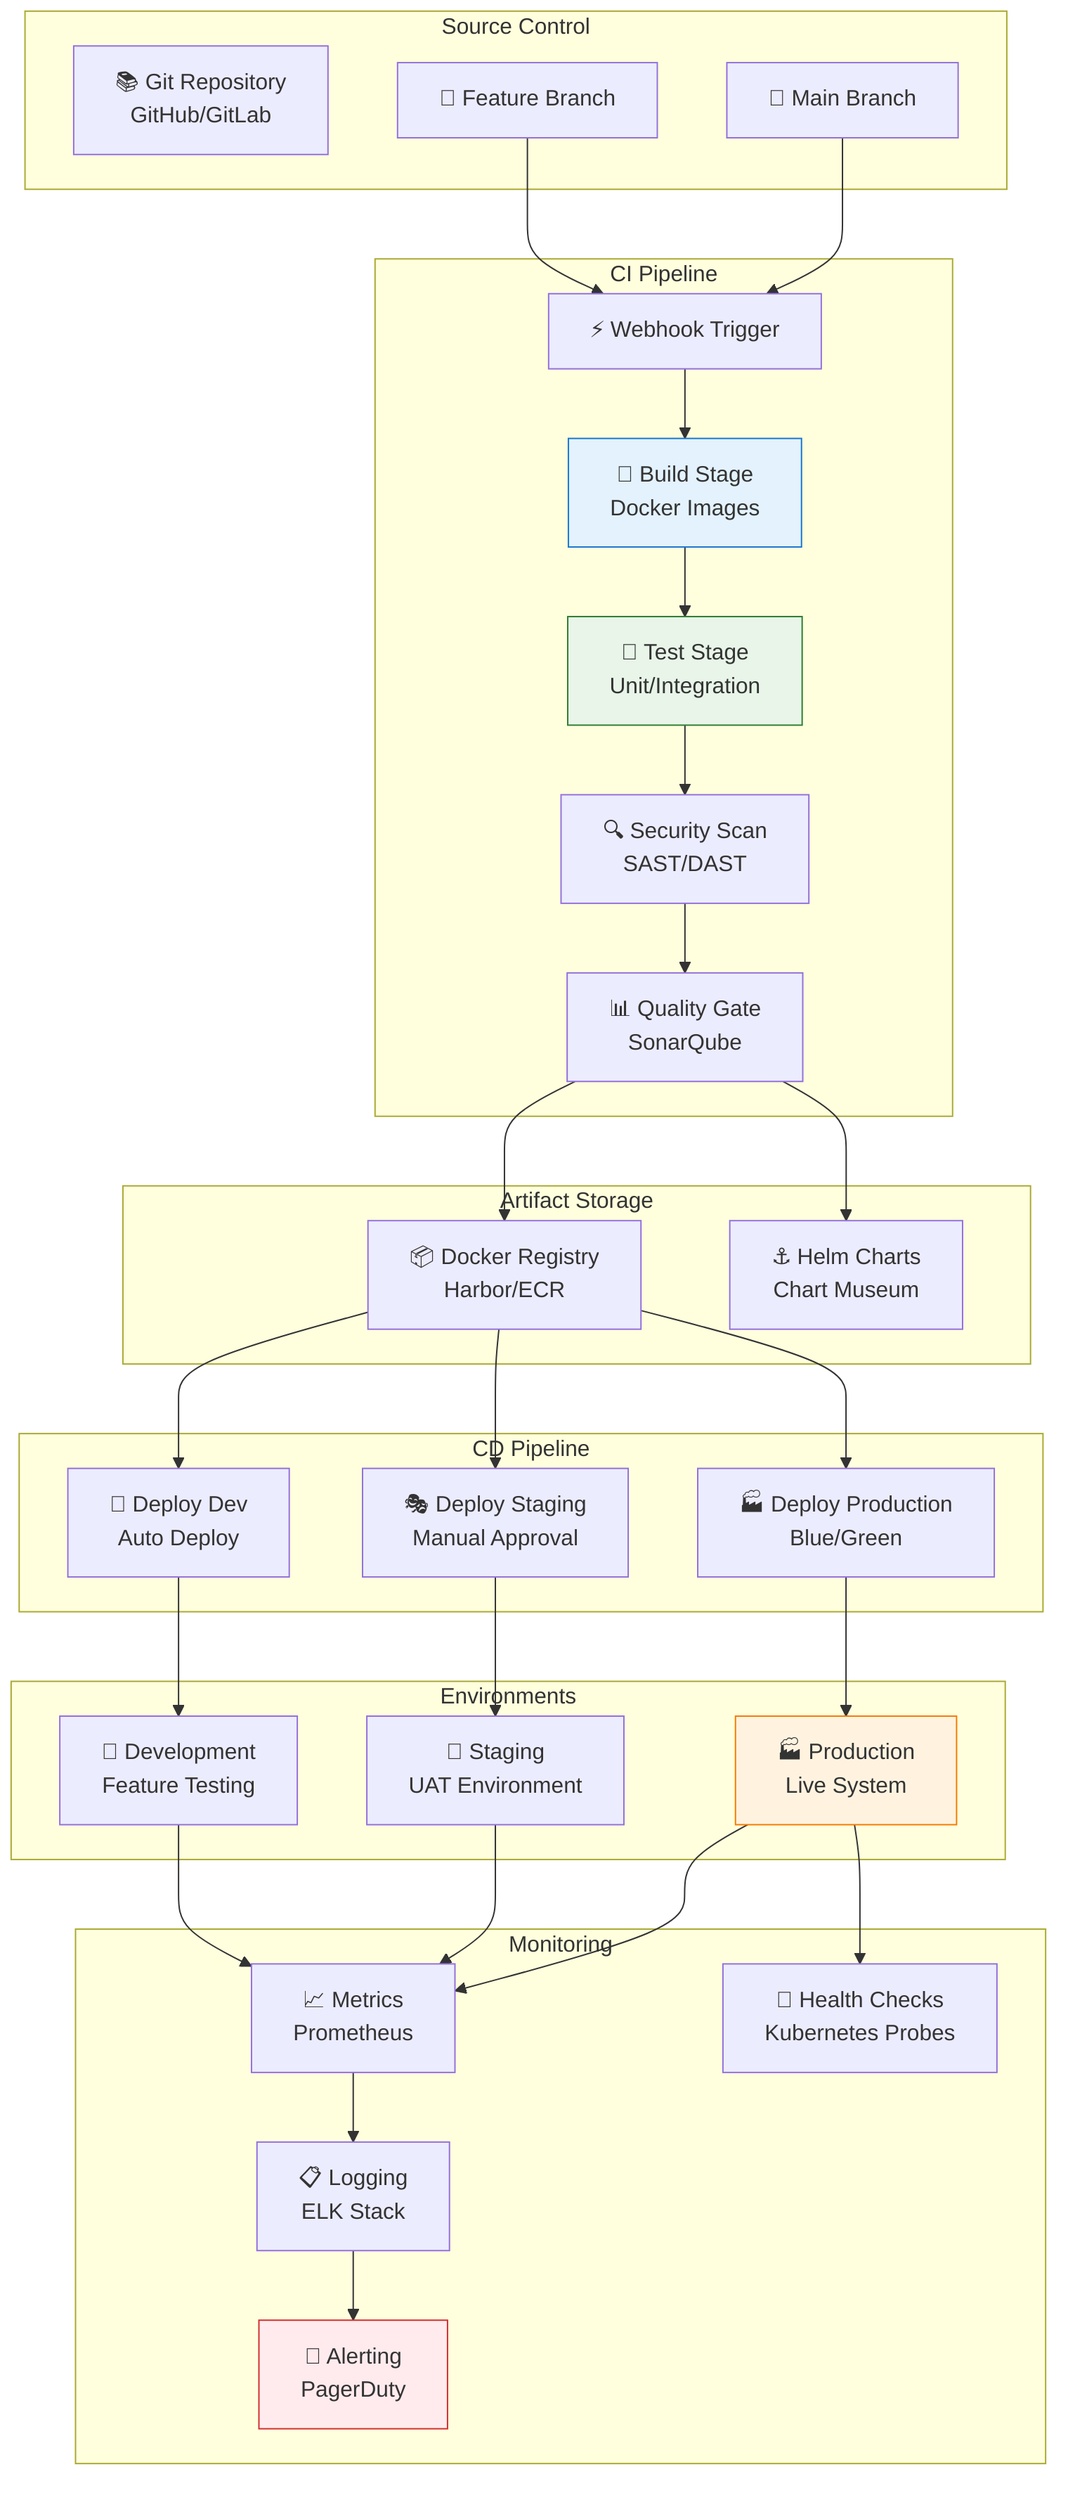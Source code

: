 graph TB
    subgraph "Source Control"
        GIT[📚 Git Repository<br/>GitHub/GitLab]
        BRANCH[🌿 Feature Branch]
        MAIN[🎯 Main Branch]
    end

    subgraph "CI Pipeline"
        TRIGGER[⚡ Webhook Trigger]
        BUILD[🔨 Build Stage<br/>Docker Images]
        TEST[🧪 Test Stage<br/>Unit/Integration]
        SCAN[🔍 Security Scan<br/>SAST/DAST]
        QUALITY[📊 Quality Gate<br/>SonarQube]
    end

    subgraph "Artifact Storage"
        REGISTRY[📦 Docker Registry<br/>Harbor/ECR]
        HELM[⚓ Helm Charts<br/>Chart Museum]
    end

    subgraph "CD Pipeline"
        DEPLOY_DEV[🚀 Deploy Dev<br/>Auto Deploy]
        DEPLOY_STAGE[🎭 Deploy Staging<br/>Manual Approval]
        DEPLOY_PROD[🏭 Deploy Production<br/>Blue/Green]
    end

    subgraph "Environments"
        DEV[🔧 Development<br/>Feature Testing]
        STAGE[🎯 Staging<br/>UAT Environment]
        PROD[🏭 Production<br/>Live System]
    end

    subgraph "Monitoring"
        METRICS[📈 Metrics<br/>Prometheus]
        LOGS[📋 Logging<br/>ELK Stack]
        ALERTS[🚨 Alerting<br/>PagerDuty]
        HEALTH[💚 Health Checks<br/>Kubernetes Probes]
    end

    %% Source flow
    BRANCH --> TRIGGER
    MAIN --> TRIGGER

    %% CI flow
    TRIGGER --> BUILD
    BUILD --> TEST
    TEST --> SCAN
    SCAN --> QUALITY
    QUALITY --> REGISTRY
    QUALITY --> HELM

    %% CD flow
    REGISTRY --> DEPLOY_DEV
    REGISTRY --> DEPLOY_STAGE
    REGISTRY --> DEPLOY_PROD
    DEPLOY_DEV --> DEV
    DEPLOY_STAGE --> STAGE
    DEPLOY_PROD --> PROD

    %% Monitoring
    DEV --> METRICS
    STAGE --> METRICS
    PROD --> METRICS
    METRICS --> LOGS
    LOGS --> ALERTS
    PROD --> HEALTH

    style BUILD fill:#e3f2fd,stroke:#1976d2
    style TEST fill:#e8f5e8,stroke:#2e7d32
    style PROD fill:#fff3e0,stroke:#f57c00
    style ALERTS fill:#ffebee,stroke:#d32f2f